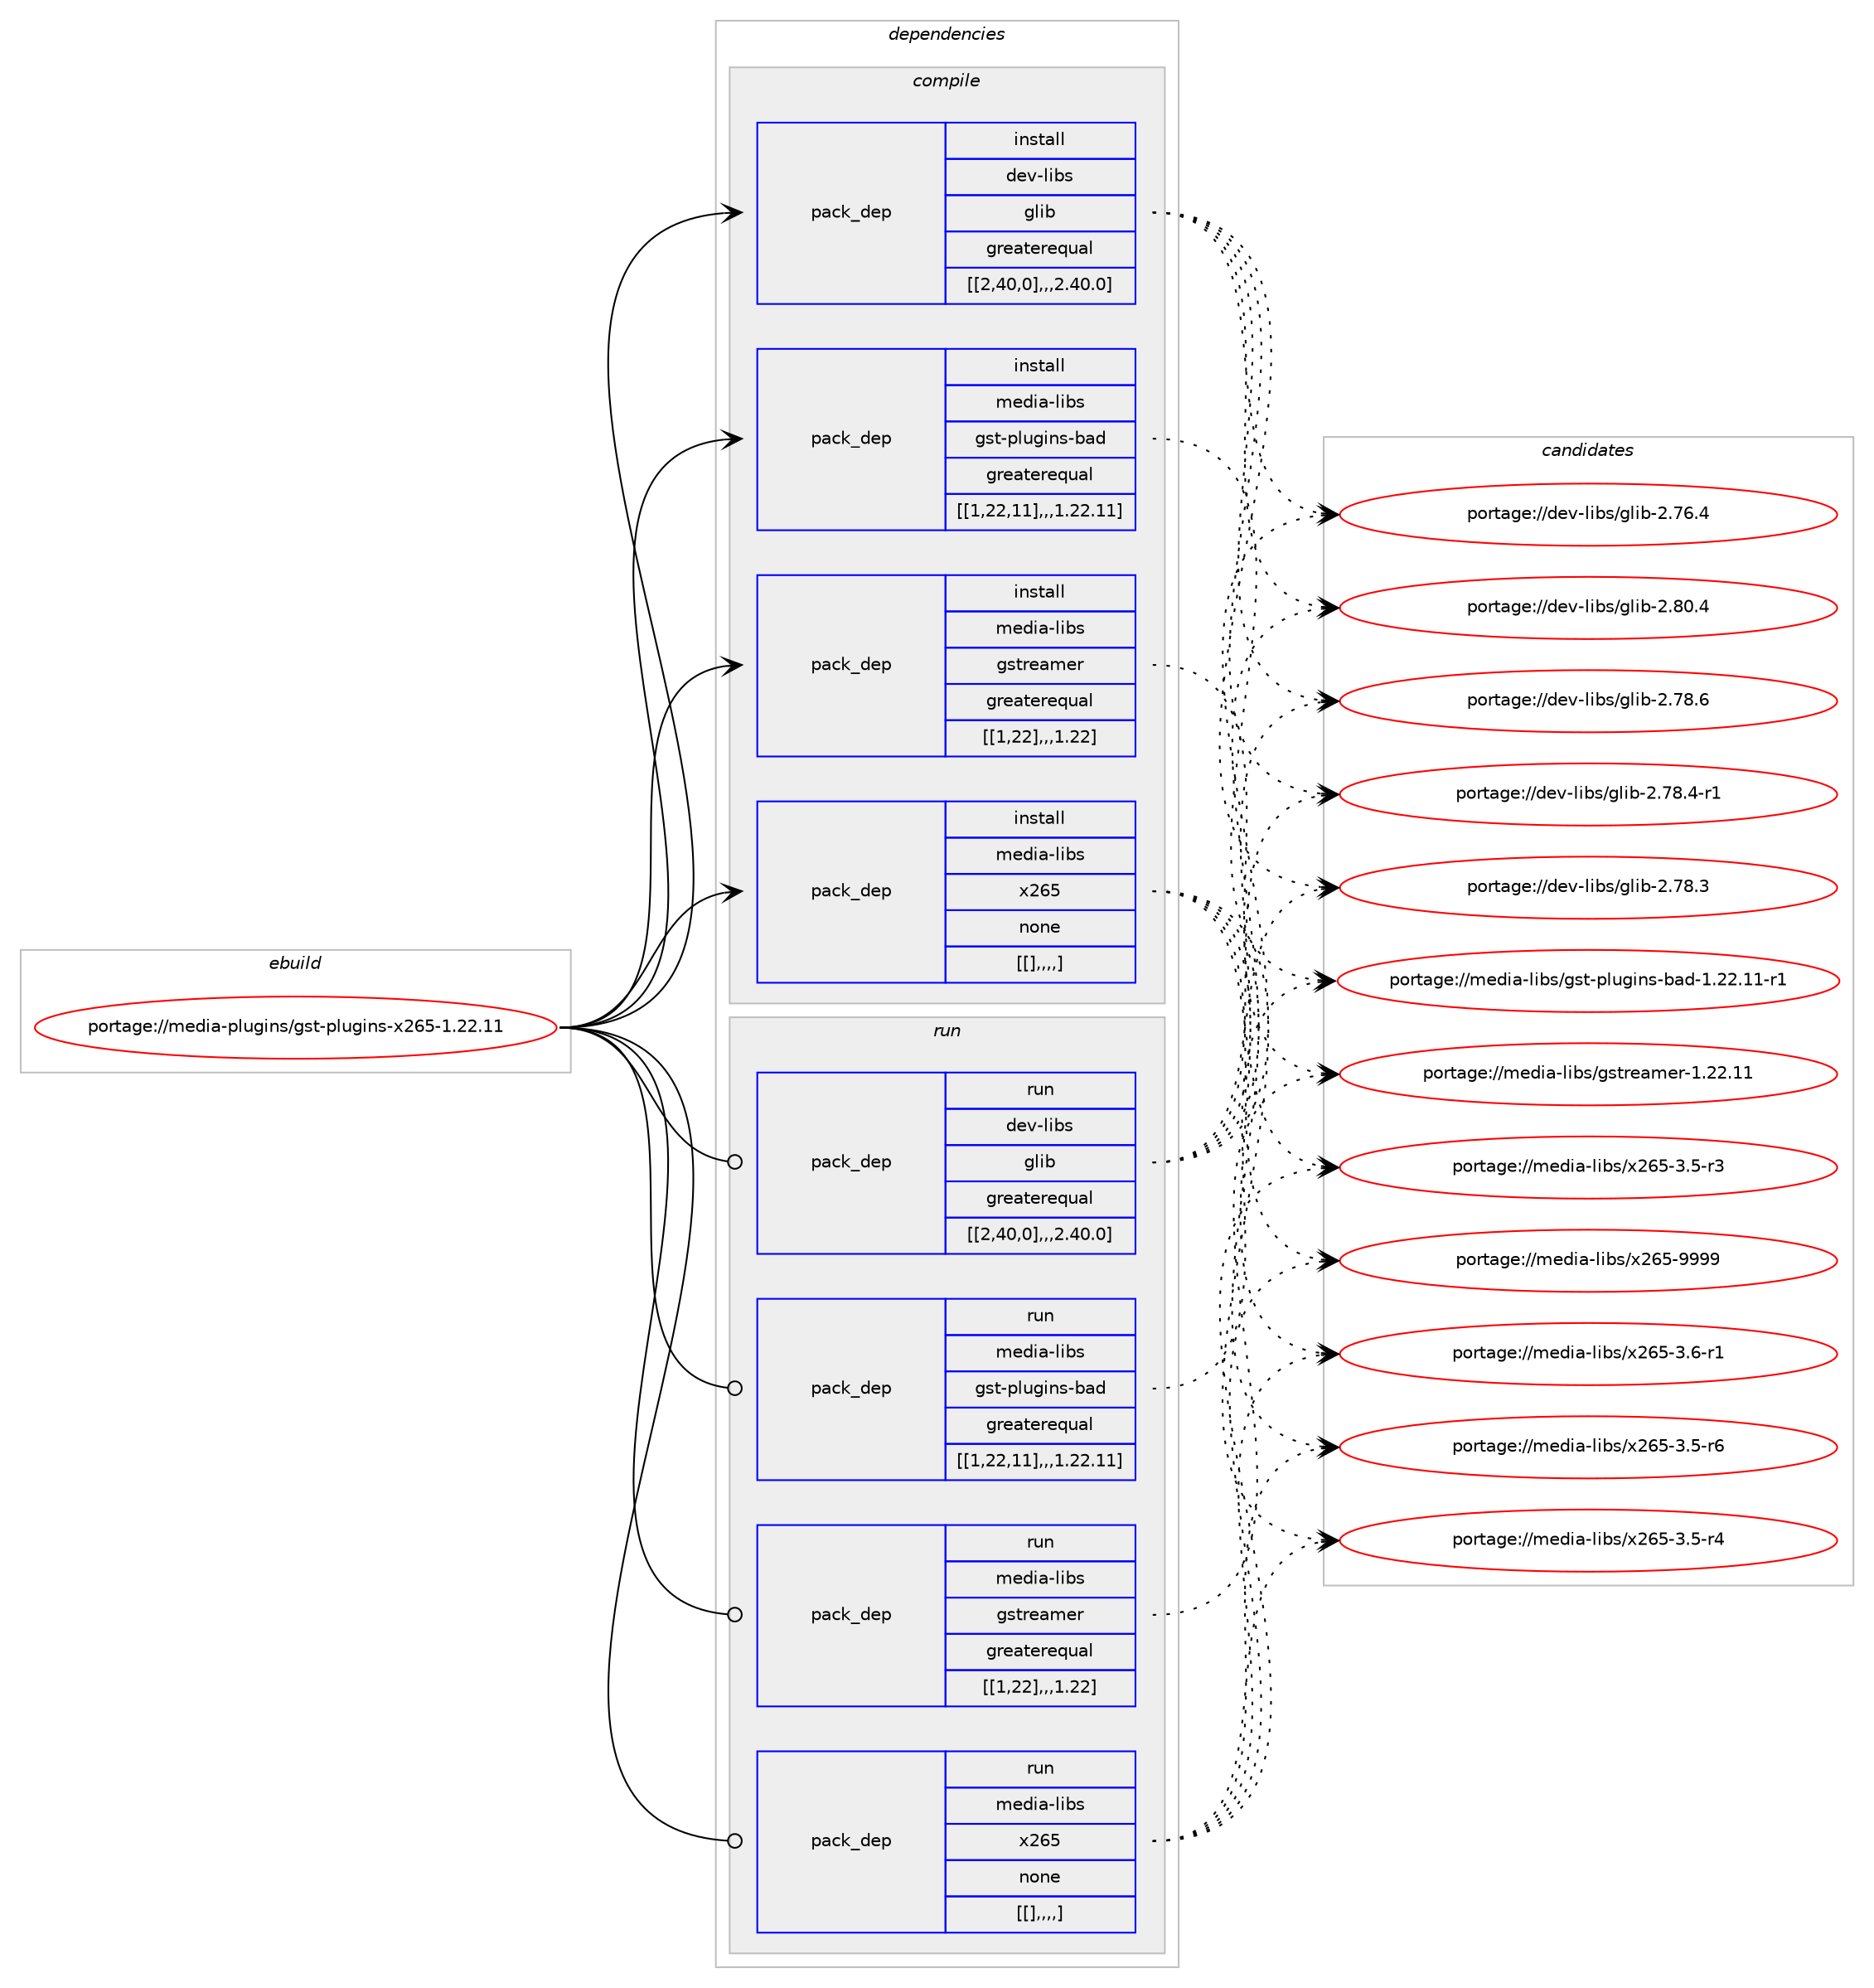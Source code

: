 digraph prolog {

# *************
# Graph options
# *************

newrank=true;
concentrate=true;
compound=true;
graph [rankdir=LR,fontname=Helvetica,fontsize=10,ranksep=1.5];#, ranksep=2.5, nodesep=0.2];
edge  [arrowhead=vee];
node  [fontname=Helvetica,fontsize=10];

# **********
# The ebuild
# **********

subgraph cluster_leftcol {
color=gray;
label=<<i>ebuild</i>>;
id [label="portage://media-plugins/gst-plugins-x265-1.22.11", color=red, width=4, href="../media-plugins/gst-plugins-x265-1.22.11.svg"];
}

# ****************
# The dependencies
# ****************

subgraph cluster_midcol {
color=gray;
label=<<i>dependencies</i>>;
subgraph cluster_compile {
fillcolor="#eeeeee";
style=filled;
label=<<i>compile</i>>;
subgraph pack234824 {
dependency319447 [label=<<TABLE BORDER="0" CELLBORDER="1" CELLSPACING="0" CELLPADDING="4" WIDTH="220"><TR><TD ROWSPAN="6" CELLPADDING="30">pack_dep</TD></TR><TR><TD WIDTH="110">install</TD></TR><TR><TD>dev-libs</TD></TR><TR><TD>glib</TD></TR><TR><TD>greaterequal</TD></TR><TR><TD>[[2,40,0],,,2.40.0]</TD></TR></TABLE>>, shape=none, color=blue];
}
id:e -> dependency319447:w [weight=20,style="solid",arrowhead="vee"];
subgraph pack234825 {
dependency319448 [label=<<TABLE BORDER="0" CELLBORDER="1" CELLSPACING="0" CELLPADDING="4" WIDTH="220"><TR><TD ROWSPAN="6" CELLPADDING="30">pack_dep</TD></TR><TR><TD WIDTH="110">install</TD></TR><TR><TD>media-libs</TD></TR><TR><TD>gst-plugins-bad</TD></TR><TR><TD>greaterequal</TD></TR><TR><TD>[[1,22,11],,,1.22.11]</TD></TR></TABLE>>, shape=none, color=blue];
}
id:e -> dependency319448:w [weight=20,style="solid",arrowhead="vee"];
subgraph pack234826 {
dependency319449 [label=<<TABLE BORDER="0" CELLBORDER="1" CELLSPACING="0" CELLPADDING="4" WIDTH="220"><TR><TD ROWSPAN="6" CELLPADDING="30">pack_dep</TD></TR><TR><TD WIDTH="110">install</TD></TR><TR><TD>media-libs</TD></TR><TR><TD>gstreamer</TD></TR><TR><TD>greaterequal</TD></TR><TR><TD>[[1,22],,,1.22]</TD></TR></TABLE>>, shape=none, color=blue];
}
id:e -> dependency319449:w [weight=20,style="solid",arrowhead="vee"];
subgraph pack234827 {
dependency319450 [label=<<TABLE BORDER="0" CELLBORDER="1" CELLSPACING="0" CELLPADDING="4" WIDTH="220"><TR><TD ROWSPAN="6" CELLPADDING="30">pack_dep</TD></TR><TR><TD WIDTH="110">install</TD></TR><TR><TD>media-libs</TD></TR><TR><TD>x265</TD></TR><TR><TD>none</TD></TR><TR><TD>[[],,,,]</TD></TR></TABLE>>, shape=none, color=blue];
}
id:e -> dependency319450:w [weight=20,style="solid",arrowhead="vee"];
}
subgraph cluster_compileandrun {
fillcolor="#eeeeee";
style=filled;
label=<<i>compile and run</i>>;
}
subgraph cluster_run {
fillcolor="#eeeeee";
style=filled;
label=<<i>run</i>>;
subgraph pack234828 {
dependency319451 [label=<<TABLE BORDER="0" CELLBORDER="1" CELLSPACING="0" CELLPADDING="4" WIDTH="220"><TR><TD ROWSPAN="6" CELLPADDING="30">pack_dep</TD></TR><TR><TD WIDTH="110">run</TD></TR><TR><TD>dev-libs</TD></TR><TR><TD>glib</TD></TR><TR><TD>greaterequal</TD></TR><TR><TD>[[2,40,0],,,2.40.0]</TD></TR></TABLE>>, shape=none, color=blue];
}
id:e -> dependency319451:w [weight=20,style="solid",arrowhead="odot"];
subgraph pack234829 {
dependency319452 [label=<<TABLE BORDER="0" CELLBORDER="1" CELLSPACING="0" CELLPADDING="4" WIDTH="220"><TR><TD ROWSPAN="6" CELLPADDING="30">pack_dep</TD></TR><TR><TD WIDTH="110">run</TD></TR><TR><TD>media-libs</TD></TR><TR><TD>gst-plugins-bad</TD></TR><TR><TD>greaterequal</TD></TR><TR><TD>[[1,22,11],,,1.22.11]</TD></TR></TABLE>>, shape=none, color=blue];
}
id:e -> dependency319452:w [weight=20,style="solid",arrowhead="odot"];
subgraph pack234830 {
dependency319453 [label=<<TABLE BORDER="0" CELLBORDER="1" CELLSPACING="0" CELLPADDING="4" WIDTH="220"><TR><TD ROWSPAN="6" CELLPADDING="30">pack_dep</TD></TR><TR><TD WIDTH="110">run</TD></TR><TR><TD>media-libs</TD></TR><TR><TD>gstreamer</TD></TR><TR><TD>greaterequal</TD></TR><TR><TD>[[1,22],,,1.22]</TD></TR></TABLE>>, shape=none, color=blue];
}
id:e -> dependency319453:w [weight=20,style="solid",arrowhead="odot"];
subgraph pack234831 {
dependency319454 [label=<<TABLE BORDER="0" CELLBORDER="1" CELLSPACING="0" CELLPADDING="4" WIDTH="220"><TR><TD ROWSPAN="6" CELLPADDING="30">pack_dep</TD></TR><TR><TD WIDTH="110">run</TD></TR><TR><TD>media-libs</TD></TR><TR><TD>x265</TD></TR><TR><TD>none</TD></TR><TR><TD>[[],,,,]</TD></TR></TABLE>>, shape=none, color=blue];
}
id:e -> dependency319454:w [weight=20,style="solid",arrowhead="odot"];
}
}

# **************
# The candidates
# **************

subgraph cluster_choices {
rank=same;
color=gray;
label=<<i>candidates</i>>;

subgraph choice234824 {
color=black;
nodesep=1;
choice1001011184510810598115471031081059845504656484652 [label="portage://dev-libs/glib-2.80.4", color=red, width=4,href="../dev-libs/glib-2.80.4.svg"];
choice1001011184510810598115471031081059845504655564654 [label="portage://dev-libs/glib-2.78.6", color=red, width=4,href="../dev-libs/glib-2.78.6.svg"];
choice10010111845108105981154710310810598455046555646524511449 [label="portage://dev-libs/glib-2.78.4-r1", color=red, width=4,href="../dev-libs/glib-2.78.4-r1.svg"];
choice1001011184510810598115471031081059845504655564651 [label="portage://dev-libs/glib-2.78.3", color=red, width=4,href="../dev-libs/glib-2.78.3.svg"];
choice1001011184510810598115471031081059845504655544652 [label="portage://dev-libs/glib-2.76.4", color=red, width=4,href="../dev-libs/glib-2.76.4.svg"];
dependency319447:e -> choice1001011184510810598115471031081059845504656484652:w [style=dotted,weight="100"];
dependency319447:e -> choice1001011184510810598115471031081059845504655564654:w [style=dotted,weight="100"];
dependency319447:e -> choice10010111845108105981154710310810598455046555646524511449:w [style=dotted,weight="100"];
dependency319447:e -> choice1001011184510810598115471031081059845504655564651:w [style=dotted,weight="100"];
dependency319447:e -> choice1001011184510810598115471031081059845504655544652:w [style=dotted,weight="100"];
}
subgraph choice234825 {
color=black;
nodesep=1;
choice109101100105974510810598115471031151164511210811710310511011545989710045494650504649494511449 [label="portage://media-libs/gst-plugins-bad-1.22.11-r1", color=red, width=4,href="../media-libs/gst-plugins-bad-1.22.11-r1.svg"];
dependency319448:e -> choice109101100105974510810598115471031151164511210811710310511011545989710045494650504649494511449:w [style=dotted,weight="100"];
}
subgraph choice234826 {
color=black;
nodesep=1;
choice10910110010597451081059811547103115116114101971091011144549465050464949 [label="portage://media-libs/gstreamer-1.22.11", color=red, width=4,href="../media-libs/gstreamer-1.22.11.svg"];
dependency319449:e -> choice10910110010597451081059811547103115116114101971091011144549465050464949:w [style=dotted,weight="100"];
}
subgraph choice234827 {
color=black;
nodesep=1;
choice109101100105974510810598115471205054534557575757 [label="portage://media-libs/x265-9999", color=red, width=4,href="../media-libs/x265-9999.svg"];
choice10910110010597451081059811547120505453455146544511449 [label="portage://media-libs/x265-3.6-r1", color=red, width=4,href="../media-libs/x265-3.6-r1.svg"];
choice10910110010597451081059811547120505453455146534511454 [label="portage://media-libs/x265-3.5-r6", color=red, width=4,href="../media-libs/x265-3.5-r6.svg"];
choice10910110010597451081059811547120505453455146534511452 [label="portage://media-libs/x265-3.5-r4", color=red, width=4,href="../media-libs/x265-3.5-r4.svg"];
choice10910110010597451081059811547120505453455146534511451 [label="portage://media-libs/x265-3.5-r3", color=red, width=4,href="../media-libs/x265-3.5-r3.svg"];
dependency319450:e -> choice109101100105974510810598115471205054534557575757:w [style=dotted,weight="100"];
dependency319450:e -> choice10910110010597451081059811547120505453455146544511449:w [style=dotted,weight="100"];
dependency319450:e -> choice10910110010597451081059811547120505453455146534511454:w [style=dotted,weight="100"];
dependency319450:e -> choice10910110010597451081059811547120505453455146534511452:w [style=dotted,weight="100"];
dependency319450:e -> choice10910110010597451081059811547120505453455146534511451:w [style=dotted,weight="100"];
}
subgraph choice234828 {
color=black;
nodesep=1;
choice1001011184510810598115471031081059845504656484652 [label="portage://dev-libs/glib-2.80.4", color=red, width=4,href="../dev-libs/glib-2.80.4.svg"];
choice1001011184510810598115471031081059845504655564654 [label="portage://dev-libs/glib-2.78.6", color=red, width=4,href="../dev-libs/glib-2.78.6.svg"];
choice10010111845108105981154710310810598455046555646524511449 [label="portage://dev-libs/glib-2.78.4-r1", color=red, width=4,href="../dev-libs/glib-2.78.4-r1.svg"];
choice1001011184510810598115471031081059845504655564651 [label="portage://dev-libs/glib-2.78.3", color=red, width=4,href="../dev-libs/glib-2.78.3.svg"];
choice1001011184510810598115471031081059845504655544652 [label="portage://dev-libs/glib-2.76.4", color=red, width=4,href="../dev-libs/glib-2.76.4.svg"];
dependency319451:e -> choice1001011184510810598115471031081059845504656484652:w [style=dotted,weight="100"];
dependency319451:e -> choice1001011184510810598115471031081059845504655564654:w [style=dotted,weight="100"];
dependency319451:e -> choice10010111845108105981154710310810598455046555646524511449:w [style=dotted,weight="100"];
dependency319451:e -> choice1001011184510810598115471031081059845504655564651:w [style=dotted,weight="100"];
dependency319451:e -> choice1001011184510810598115471031081059845504655544652:w [style=dotted,weight="100"];
}
subgraph choice234829 {
color=black;
nodesep=1;
choice109101100105974510810598115471031151164511210811710310511011545989710045494650504649494511449 [label="portage://media-libs/gst-plugins-bad-1.22.11-r1", color=red, width=4,href="../media-libs/gst-plugins-bad-1.22.11-r1.svg"];
dependency319452:e -> choice109101100105974510810598115471031151164511210811710310511011545989710045494650504649494511449:w [style=dotted,weight="100"];
}
subgraph choice234830 {
color=black;
nodesep=1;
choice10910110010597451081059811547103115116114101971091011144549465050464949 [label="portage://media-libs/gstreamer-1.22.11", color=red, width=4,href="../media-libs/gstreamer-1.22.11.svg"];
dependency319453:e -> choice10910110010597451081059811547103115116114101971091011144549465050464949:w [style=dotted,weight="100"];
}
subgraph choice234831 {
color=black;
nodesep=1;
choice109101100105974510810598115471205054534557575757 [label="portage://media-libs/x265-9999", color=red, width=4,href="../media-libs/x265-9999.svg"];
choice10910110010597451081059811547120505453455146544511449 [label="portage://media-libs/x265-3.6-r1", color=red, width=4,href="../media-libs/x265-3.6-r1.svg"];
choice10910110010597451081059811547120505453455146534511454 [label="portage://media-libs/x265-3.5-r6", color=red, width=4,href="../media-libs/x265-3.5-r6.svg"];
choice10910110010597451081059811547120505453455146534511452 [label="portage://media-libs/x265-3.5-r4", color=red, width=4,href="../media-libs/x265-3.5-r4.svg"];
choice10910110010597451081059811547120505453455146534511451 [label="portage://media-libs/x265-3.5-r3", color=red, width=4,href="../media-libs/x265-3.5-r3.svg"];
dependency319454:e -> choice109101100105974510810598115471205054534557575757:w [style=dotted,weight="100"];
dependency319454:e -> choice10910110010597451081059811547120505453455146544511449:w [style=dotted,weight="100"];
dependency319454:e -> choice10910110010597451081059811547120505453455146534511454:w [style=dotted,weight="100"];
dependency319454:e -> choice10910110010597451081059811547120505453455146534511452:w [style=dotted,weight="100"];
dependency319454:e -> choice10910110010597451081059811547120505453455146534511451:w [style=dotted,weight="100"];
}
}

}
